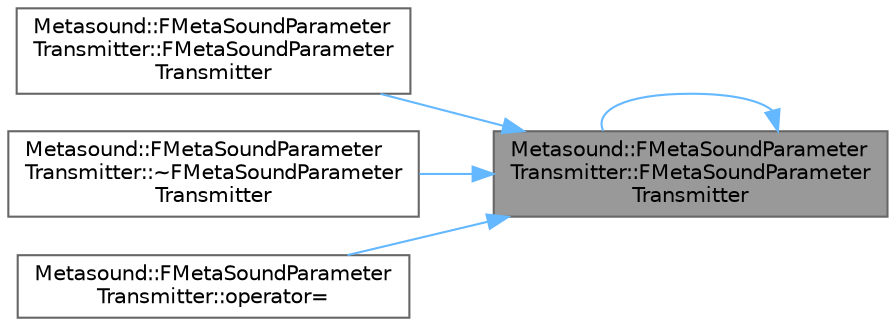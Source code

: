 digraph "Metasound::FMetaSoundParameterTransmitter::FMetaSoundParameterTransmitter"
{
 // INTERACTIVE_SVG=YES
 // LATEX_PDF_SIZE
  bgcolor="transparent";
  edge [fontname=Helvetica,fontsize=10,labelfontname=Helvetica,labelfontsize=10];
  node [fontname=Helvetica,fontsize=10,shape=box,height=0.2,width=0.4];
  rankdir="RL";
  Node1 [id="Node000001",label="Metasound::FMetaSoundParameter\lTransmitter::FMetaSoundParameter\lTransmitter",height=0.2,width=0.4,color="gray40", fillcolor="grey60", style="filled", fontcolor="black",tooltip=" "];
  Node1 -> Node1 [id="edge1_Node000001_Node000001",dir="back",color="steelblue1",style="solid",tooltip=" "];
  Node1 -> Node2 [id="edge2_Node000001_Node000002",dir="back",color="steelblue1",style="solid",tooltip=" "];
  Node2 [id="Node000002",label="Metasound::FMetaSoundParameter\lTransmitter::FMetaSoundParameter\lTransmitter",height=0.2,width=0.4,color="grey40", fillcolor="white", style="filled",URL="$dd/d22/classMetasound_1_1FMetaSoundParameterTransmitter.html#a008a63b23c6bee539a4e59941898fbfe",tooltip=" "];
  Node1 -> Node3 [id="edge3_Node000001_Node000003",dir="back",color="steelblue1",style="solid",tooltip=" "];
  Node3 [id="Node000003",label="Metasound::FMetaSoundParameter\lTransmitter::~FMetaSoundParameter\lTransmitter",height=0.2,width=0.4,color="grey40", fillcolor="white", style="filled",URL="$dd/d22/classMetasound_1_1FMetaSoundParameterTransmitter.html#abae4e9868a243eaf27886aee02a87bc7",tooltip=" "];
  Node1 -> Node4 [id="edge4_Node000001_Node000004",dir="back",color="steelblue1",style="solid",tooltip=" "];
  Node4 [id="Node000004",label="Metasound::FMetaSoundParameter\lTransmitter::operator=",height=0.2,width=0.4,color="grey40", fillcolor="white", style="filled",URL="$dd/d22/classMetasound_1_1FMetaSoundParameterTransmitter.html#aea32c803997f3bcaf8808699770f4eb7",tooltip=" "];
}
